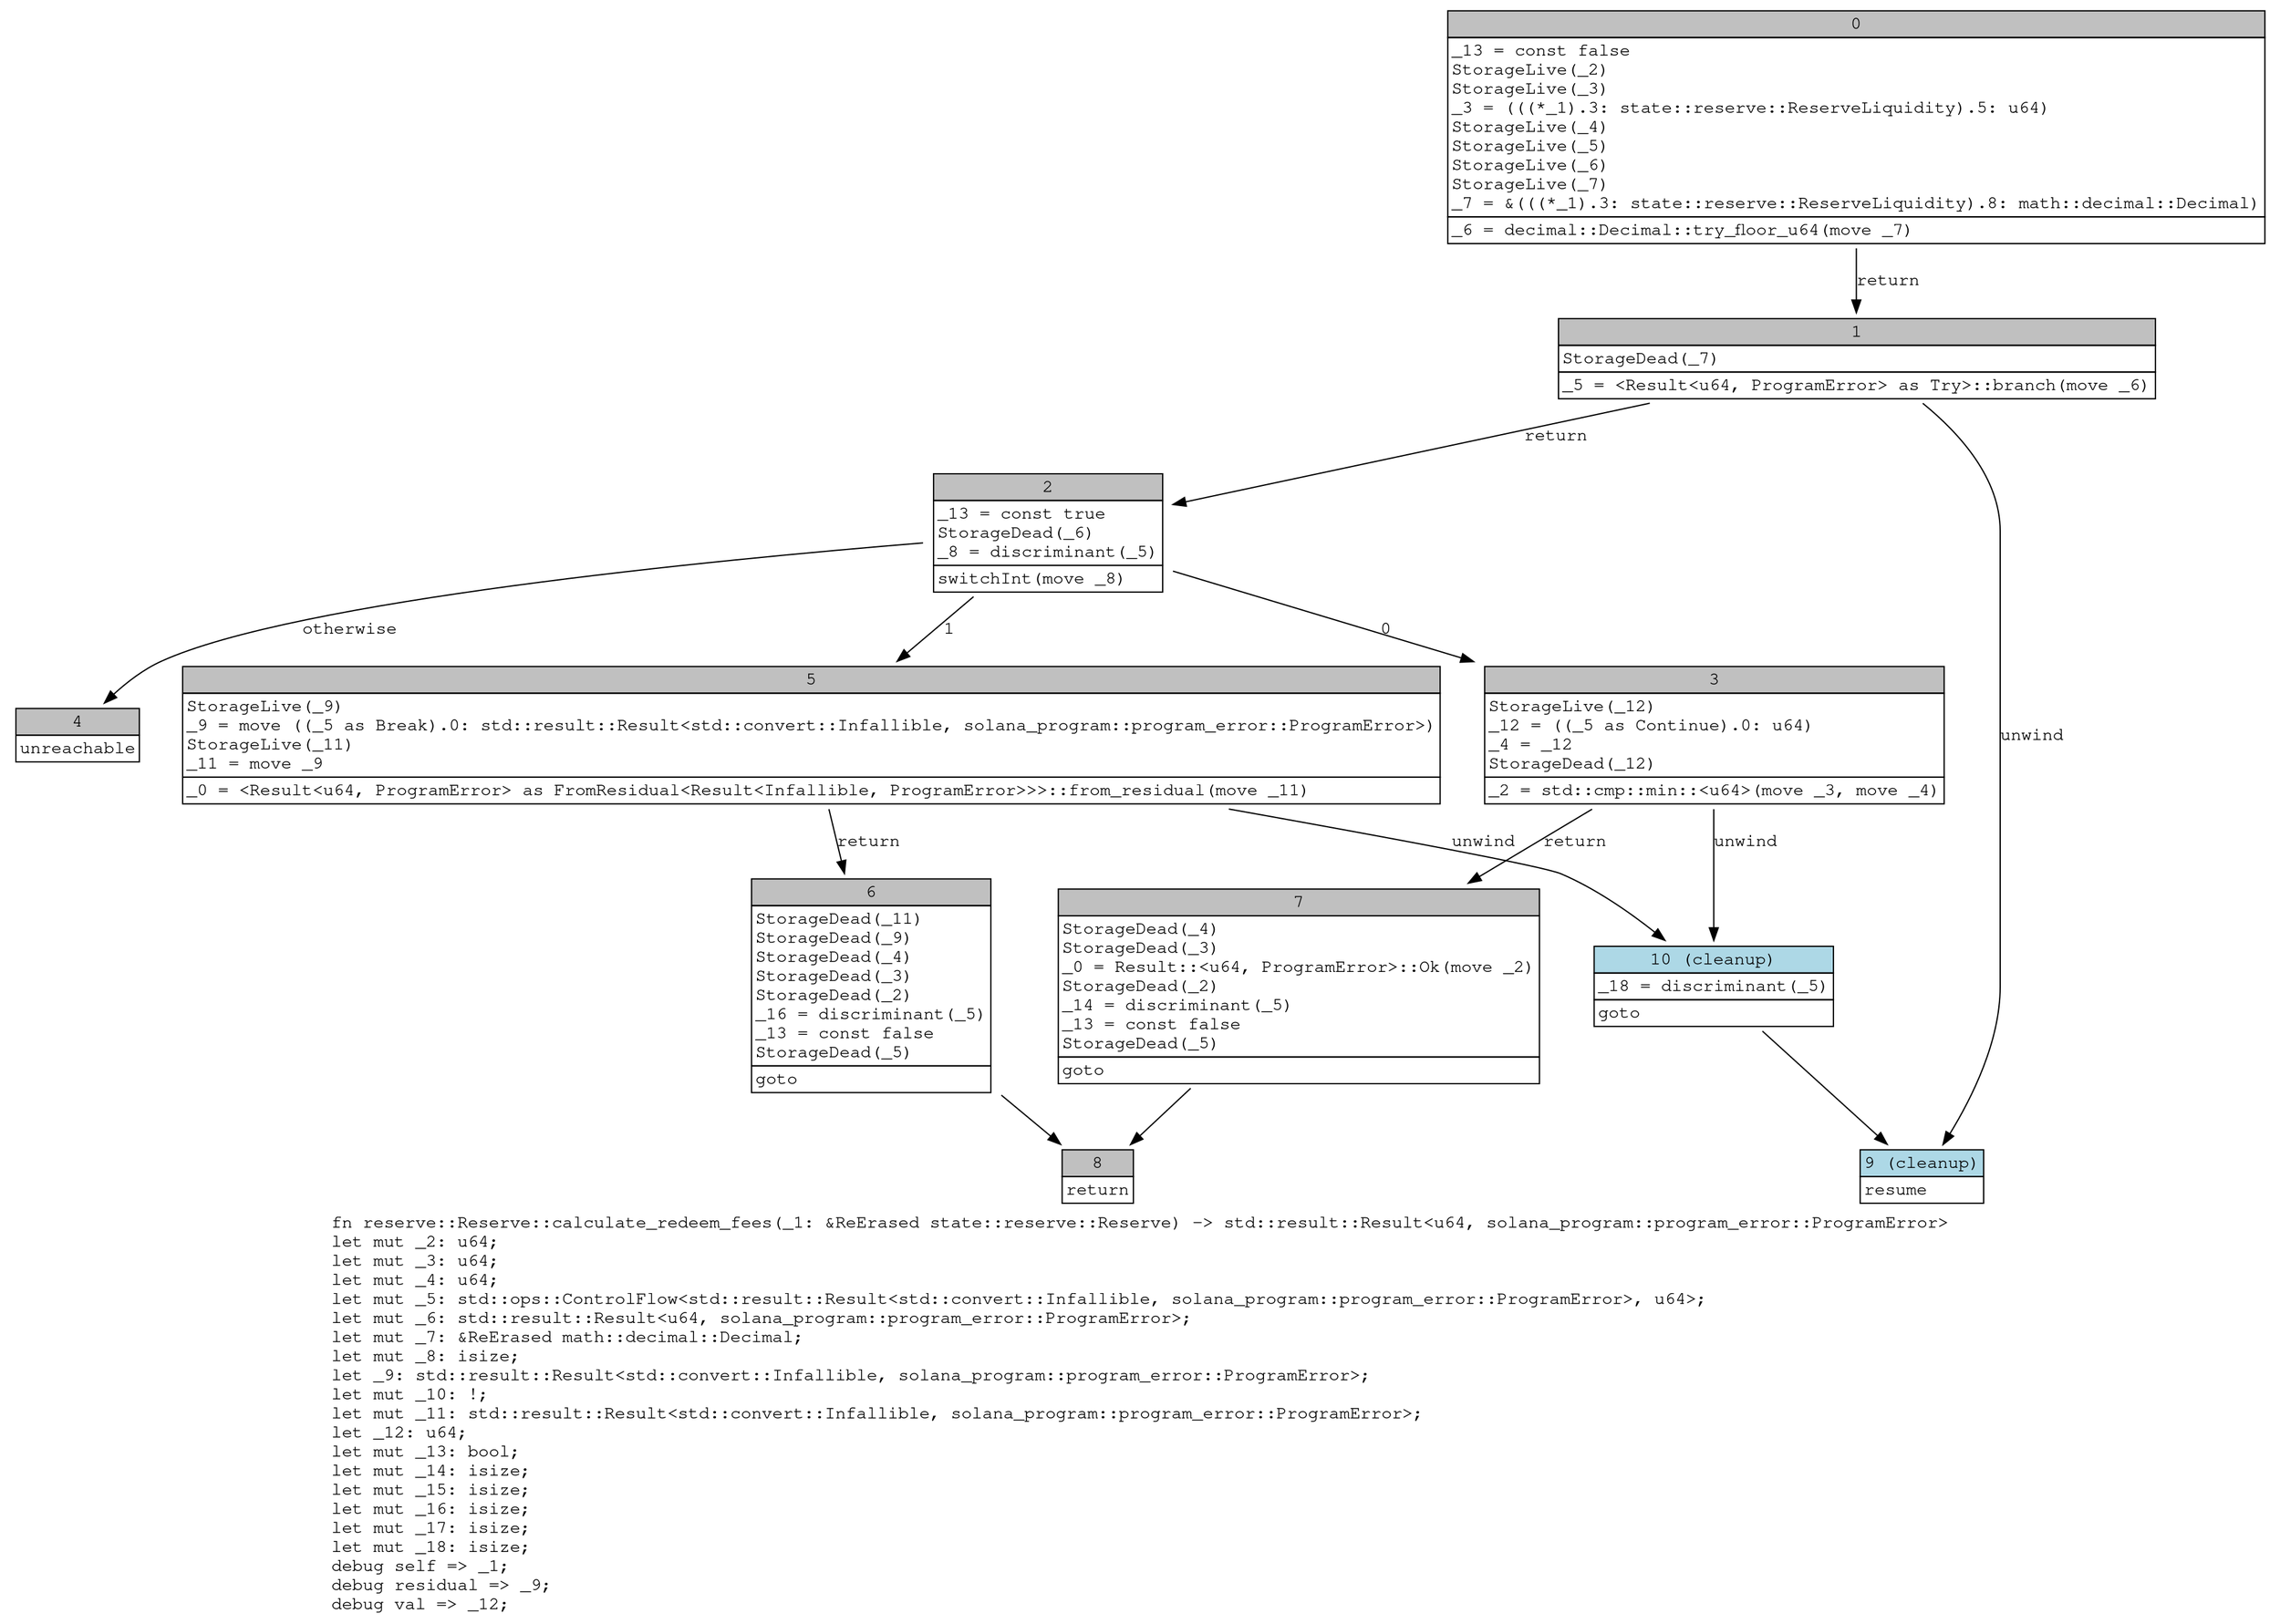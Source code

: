 digraph Mir_0_474 {
    graph [fontname="Courier, monospace"];
    node [fontname="Courier, monospace"];
    edge [fontname="Courier, monospace"];
    label=<fn reserve::Reserve::calculate_redeem_fees(_1: &amp;ReErased state::reserve::Reserve) -&gt; std::result::Result&lt;u64, solana_program::program_error::ProgramError&gt;<br align="left"/>let mut _2: u64;<br align="left"/>let mut _3: u64;<br align="left"/>let mut _4: u64;<br align="left"/>let mut _5: std::ops::ControlFlow&lt;std::result::Result&lt;std::convert::Infallible, solana_program::program_error::ProgramError&gt;, u64&gt;;<br align="left"/>let mut _6: std::result::Result&lt;u64, solana_program::program_error::ProgramError&gt;;<br align="left"/>let mut _7: &amp;ReErased math::decimal::Decimal;<br align="left"/>let mut _8: isize;<br align="left"/>let _9: std::result::Result&lt;std::convert::Infallible, solana_program::program_error::ProgramError&gt;;<br align="left"/>let mut _10: !;<br align="left"/>let mut _11: std::result::Result&lt;std::convert::Infallible, solana_program::program_error::ProgramError&gt;;<br align="left"/>let _12: u64;<br align="left"/>let mut _13: bool;<br align="left"/>let mut _14: isize;<br align="left"/>let mut _15: isize;<br align="left"/>let mut _16: isize;<br align="left"/>let mut _17: isize;<br align="left"/>let mut _18: isize;<br align="left"/>debug self =&gt; _1;<br align="left"/>debug residual =&gt; _9;<br align="left"/>debug val =&gt; _12;<br align="left"/>>;
    bb0__0_474 [shape="none", label=<<table border="0" cellborder="1" cellspacing="0"><tr><td bgcolor="gray" align="center" colspan="1">0</td></tr><tr><td align="left" balign="left">_13 = const false<br/>StorageLive(_2)<br/>StorageLive(_3)<br/>_3 = (((*_1).3: state::reserve::ReserveLiquidity).5: u64)<br/>StorageLive(_4)<br/>StorageLive(_5)<br/>StorageLive(_6)<br/>StorageLive(_7)<br/>_7 = &amp;(((*_1).3: state::reserve::ReserveLiquidity).8: math::decimal::Decimal)<br/></td></tr><tr><td align="left">_6 = decimal::Decimal::try_floor_u64(move _7)</td></tr></table>>];
    bb1__0_474 [shape="none", label=<<table border="0" cellborder="1" cellspacing="0"><tr><td bgcolor="gray" align="center" colspan="1">1</td></tr><tr><td align="left" balign="left">StorageDead(_7)<br/></td></tr><tr><td align="left">_5 = &lt;Result&lt;u64, ProgramError&gt; as Try&gt;::branch(move _6)</td></tr></table>>];
    bb2__0_474 [shape="none", label=<<table border="0" cellborder="1" cellspacing="0"><tr><td bgcolor="gray" align="center" colspan="1">2</td></tr><tr><td align="left" balign="left">_13 = const true<br/>StorageDead(_6)<br/>_8 = discriminant(_5)<br/></td></tr><tr><td align="left">switchInt(move _8)</td></tr></table>>];
    bb3__0_474 [shape="none", label=<<table border="0" cellborder="1" cellspacing="0"><tr><td bgcolor="gray" align="center" colspan="1">3</td></tr><tr><td align="left" balign="left">StorageLive(_12)<br/>_12 = ((_5 as Continue).0: u64)<br/>_4 = _12<br/>StorageDead(_12)<br/></td></tr><tr><td align="left">_2 = std::cmp::min::&lt;u64&gt;(move _3, move _4)</td></tr></table>>];
    bb4__0_474 [shape="none", label=<<table border="0" cellborder="1" cellspacing="0"><tr><td bgcolor="gray" align="center" colspan="1">4</td></tr><tr><td align="left">unreachable</td></tr></table>>];
    bb5__0_474 [shape="none", label=<<table border="0" cellborder="1" cellspacing="0"><tr><td bgcolor="gray" align="center" colspan="1">5</td></tr><tr><td align="left" balign="left">StorageLive(_9)<br/>_9 = move ((_5 as Break).0: std::result::Result&lt;std::convert::Infallible, solana_program::program_error::ProgramError&gt;)<br/>StorageLive(_11)<br/>_11 = move _9<br/></td></tr><tr><td align="left">_0 = &lt;Result&lt;u64, ProgramError&gt; as FromResidual&lt;Result&lt;Infallible, ProgramError&gt;&gt;&gt;::from_residual(move _11)</td></tr></table>>];
    bb6__0_474 [shape="none", label=<<table border="0" cellborder="1" cellspacing="0"><tr><td bgcolor="gray" align="center" colspan="1">6</td></tr><tr><td align="left" balign="left">StorageDead(_11)<br/>StorageDead(_9)<br/>StorageDead(_4)<br/>StorageDead(_3)<br/>StorageDead(_2)<br/>_16 = discriminant(_5)<br/>_13 = const false<br/>StorageDead(_5)<br/></td></tr><tr><td align="left">goto</td></tr></table>>];
    bb7__0_474 [shape="none", label=<<table border="0" cellborder="1" cellspacing="0"><tr><td bgcolor="gray" align="center" colspan="1">7</td></tr><tr><td align="left" balign="left">StorageDead(_4)<br/>StorageDead(_3)<br/>_0 = Result::&lt;u64, ProgramError&gt;::Ok(move _2)<br/>StorageDead(_2)<br/>_14 = discriminant(_5)<br/>_13 = const false<br/>StorageDead(_5)<br/></td></tr><tr><td align="left">goto</td></tr></table>>];
    bb8__0_474 [shape="none", label=<<table border="0" cellborder="1" cellspacing="0"><tr><td bgcolor="gray" align="center" colspan="1">8</td></tr><tr><td align="left">return</td></tr></table>>];
    bb9__0_474 [shape="none", label=<<table border="0" cellborder="1" cellspacing="0"><tr><td bgcolor="lightblue" align="center" colspan="1">9 (cleanup)</td></tr><tr><td align="left">resume</td></tr></table>>];
    bb10__0_474 [shape="none", label=<<table border="0" cellborder="1" cellspacing="0"><tr><td bgcolor="lightblue" align="center" colspan="1">10 (cleanup)</td></tr><tr><td align="left" balign="left">_18 = discriminant(_5)<br/></td></tr><tr><td align="left">goto</td></tr></table>>];
    bb0__0_474 -> bb1__0_474 [label="return"];
    bb1__0_474 -> bb2__0_474 [label="return"];
    bb1__0_474 -> bb9__0_474 [label="unwind"];
    bb2__0_474 -> bb3__0_474 [label="0"];
    bb2__0_474 -> bb5__0_474 [label="1"];
    bb2__0_474 -> bb4__0_474 [label="otherwise"];
    bb3__0_474 -> bb7__0_474 [label="return"];
    bb3__0_474 -> bb10__0_474 [label="unwind"];
    bb5__0_474 -> bb6__0_474 [label="return"];
    bb5__0_474 -> bb10__0_474 [label="unwind"];
    bb6__0_474 -> bb8__0_474 [label=""];
    bb7__0_474 -> bb8__0_474 [label=""];
    bb10__0_474 -> bb9__0_474 [label=""];
}

